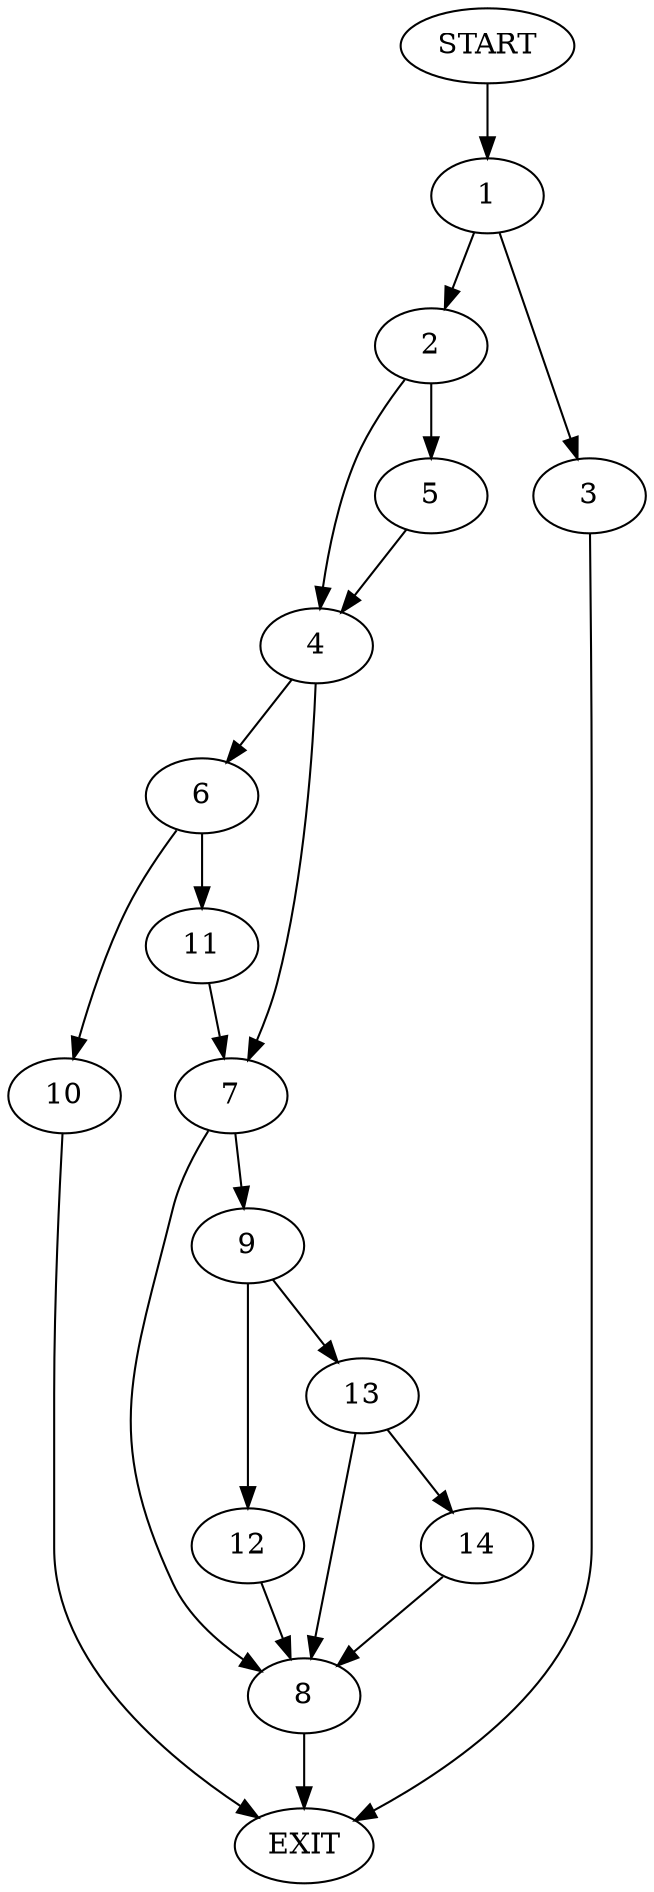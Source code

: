 digraph {
0 [label="START"]
15 [label="EXIT"]
0 -> 1
1 -> 2
1 -> 3
2 -> 4
2 -> 5
3 -> 15
4 -> 6
4 -> 7
5 -> 4
7 -> 8
7 -> 9
6 -> 10
6 -> 11
11 -> 7
10 -> 15
9 -> 12
9 -> 13
8 -> 15
13 -> 14
13 -> 8
12 -> 8
14 -> 8
}
